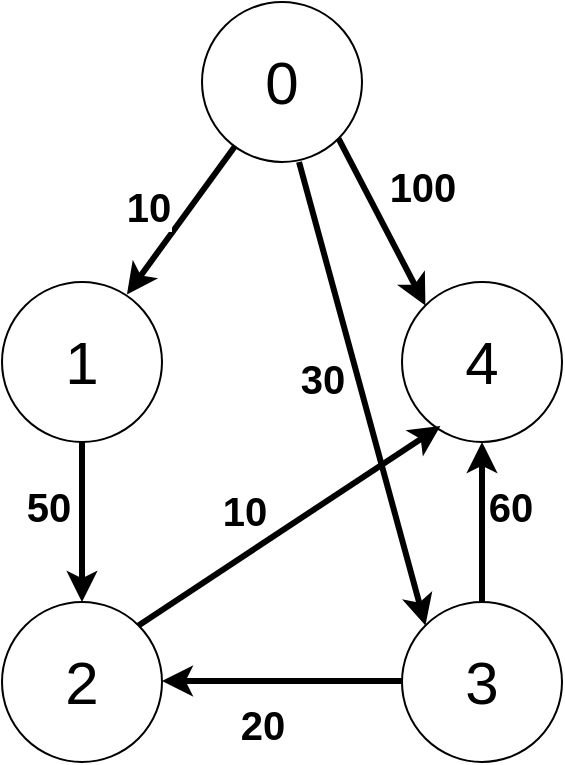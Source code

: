 <mxfile version="24.7.8">
  <diagram name="第 1 页" id="QqZRS2XZxKaMaMw2jjb2">
    <mxGraphModel dx="772" dy="465" grid="1" gridSize="10" guides="1" tooltips="1" connect="1" arrows="1" fold="1" page="1" pageScale="1" pageWidth="827" pageHeight="1169" math="0" shadow="0">
      <root>
        <mxCell id="0" />
        <mxCell id="1" parent="0" />
        <mxCell id="ZjIkVmcj6UjrSI6ll2zY-2" value="&lt;font style=&quot;font-size: 30px;&quot;&gt;0&lt;/font&gt;" style="ellipse;whiteSpace=wrap;html=1;aspect=fixed;" vertex="1" parent="1">
          <mxGeometry x="260" y="20" width="80" height="80" as="geometry" />
        </mxCell>
        <mxCell id="ZjIkVmcj6UjrSI6ll2zY-3" value="&lt;font style=&quot;font-size: 30px;&quot;&gt;1&lt;/font&gt;" style="ellipse;whiteSpace=wrap;html=1;aspect=fixed;" vertex="1" parent="1">
          <mxGeometry x="160" y="160" width="80" height="80" as="geometry" />
        </mxCell>
        <mxCell id="ZjIkVmcj6UjrSI6ll2zY-4" value="&lt;font style=&quot;font-size: 30px;&quot;&gt;4&lt;/font&gt;" style="ellipse;whiteSpace=wrap;html=1;aspect=fixed;" vertex="1" parent="1">
          <mxGeometry x="360" y="160" width="80" height="80" as="geometry" />
        </mxCell>
        <mxCell id="ZjIkVmcj6UjrSI6ll2zY-5" value="&lt;font style=&quot;font-size: 30px;&quot;&gt;2&lt;/font&gt;" style="ellipse;whiteSpace=wrap;html=1;aspect=fixed;" vertex="1" parent="1">
          <mxGeometry x="160" y="320" width="80" height="80" as="geometry" />
        </mxCell>
        <mxCell id="ZjIkVmcj6UjrSI6ll2zY-6" value="&lt;font style=&quot;font-size: 30px;&quot;&gt;3&lt;/font&gt;" style="ellipse;whiteSpace=wrap;html=1;aspect=fixed;" vertex="1" parent="1">
          <mxGeometry x="360" y="320" width="80" height="80" as="geometry" />
        </mxCell>
        <mxCell id="ZjIkVmcj6UjrSI6ll2zY-8" value="" style="endArrow=classic;html=1;rounded=0;curved=0;strokeWidth=3;" edge="1" parent="1" source="ZjIkVmcj6UjrSI6ll2zY-2">
          <mxGeometry relative="1" as="geometry">
            <mxPoint x="271" y="90" as="sourcePoint" />
            <mxPoint x="222.475" y="166.254" as="targetPoint" />
          </mxGeometry>
        </mxCell>
        <mxCell id="ZjIkVmcj6UjrSI6ll2zY-9" value="&lt;font style=&quot;font-size: 20px;&quot;&gt;&lt;b&gt;10&lt;/b&gt;&lt;/font&gt;" style="edgeLabel;resizable=0;html=1;;align=center;verticalAlign=middle;" connectable="0" vertex="1" parent="ZjIkVmcj6UjrSI6ll2zY-8">
          <mxGeometry relative="1" as="geometry">
            <mxPoint x="-17" y="-8" as="offset" />
          </mxGeometry>
        </mxCell>
        <mxCell id="ZjIkVmcj6UjrSI6ll2zY-13" value="" style="endArrow=classic;html=1;rounded=0;curved=0;strokeWidth=3;entryX=0.5;entryY=0;entryDx=0;entryDy=0;exitX=0.5;exitY=1;exitDx=0;exitDy=0;" edge="1" parent="1" source="ZjIkVmcj6UjrSI6ll2zY-3" target="ZjIkVmcj6UjrSI6ll2zY-5">
          <mxGeometry relative="1" as="geometry">
            <mxPoint x="200" y="250" as="sourcePoint" />
            <mxPoint x="149.995" y="316.254" as="targetPoint" />
          </mxGeometry>
        </mxCell>
        <mxCell id="ZjIkVmcj6UjrSI6ll2zY-14" value="&lt;font style=&quot;font-size: 20px;&quot;&gt;&lt;b&gt;50&lt;/b&gt;&lt;/font&gt;" style="edgeLabel;resizable=0;html=1;;align=center;verticalAlign=middle;" connectable="0" vertex="1" parent="ZjIkVmcj6UjrSI6ll2zY-13">
          <mxGeometry relative="1" as="geometry">
            <mxPoint x="-17" y="-8" as="offset" />
          </mxGeometry>
        </mxCell>
        <mxCell id="ZjIkVmcj6UjrSI6ll2zY-15" value="" style="endArrow=classic;html=1;rounded=0;curved=0;strokeWidth=3;entryX=0;entryY=0;entryDx=0;entryDy=0;exitX=1;exitY=1;exitDx=0;exitDy=0;" edge="1" parent="1" source="ZjIkVmcj6UjrSI6ll2zY-2" target="ZjIkVmcj6UjrSI6ll2zY-4">
          <mxGeometry relative="1" as="geometry">
            <mxPoint x="328.52" y="83.75" as="sourcePoint" />
            <mxPoint x="279.995" y="160.004" as="targetPoint" />
          </mxGeometry>
        </mxCell>
        <mxCell id="ZjIkVmcj6UjrSI6ll2zY-16" value="&lt;font style=&quot;font-size: 20px;&quot;&gt;&lt;b&gt;100&lt;/b&gt;&lt;/font&gt;" style="edgeLabel;resizable=0;html=1;;align=center;verticalAlign=middle;horizontal=1;" connectable="0" vertex="1" parent="ZjIkVmcj6UjrSI6ll2zY-15">
          <mxGeometry relative="1" as="geometry">
            <mxPoint x="20" y="-18" as="offset" />
          </mxGeometry>
        </mxCell>
        <mxCell id="ZjIkVmcj6UjrSI6ll2zY-17" value="" style="endArrow=classic;html=1;rounded=0;curved=0;strokeWidth=3;entryX=0;entryY=0;entryDx=0;entryDy=0;" edge="1" parent="1" target="ZjIkVmcj6UjrSI6ll2zY-6">
          <mxGeometry relative="1" as="geometry">
            <mxPoint x="308.52" y="100" as="sourcePoint" />
            <mxPoint x="259.995" y="176.254" as="targetPoint" />
          </mxGeometry>
        </mxCell>
        <mxCell id="ZjIkVmcj6UjrSI6ll2zY-18" value="&lt;font style=&quot;font-size: 20px;&quot;&gt;&lt;b&gt;30&lt;/b&gt;&lt;/font&gt;" style="edgeLabel;resizable=0;html=1;;align=center;verticalAlign=middle;" connectable="0" vertex="1" parent="ZjIkVmcj6UjrSI6ll2zY-17">
          <mxGeometry relative="1" as="geometry">
            <mxPoint x="-20" y="-8" as="offset" />
          </mxGeometry>
        </mxCell>
        <mxCell id="ZjIkVmcj6UjrSI6ll2zY-19" value="" style="endArrow=classic;html=1;rounded=0;curved=0;strokeWidth=3;entryX=0.24;entryY=0.9;entryDx=0;entryDy=0;entryPerimeter=0;exitX=1;exitY=0;exitDx=0;exitDy=0;" edge="1" parent="1" source="ZjIkVmcj6UjrSI6ll2zY-5" target="ZjIkVmcj6UjrSI6ll2zY-4">
          <mxGeometry relative="1" as="geometry">
            <mxPoint x="228.52" y="330" as="sourcePoint" />
            <mxPoint x="179.995" y="406.254" as="targetPoint" />
          </mxGeometry>
        </mxCell>
        <mxCell id="ZjIkVmcj6UjrSI6ll2zY-20" value="&lt;font style=&quot;font-size: 20px;&quot;&gt;&lt;b&gt;10&lt;/b&gt;&lt;/font&gt;" style="edgeLabel;resizable=0;html=1;;align=center;verticalAlign=middle;" connectable="0" vertex="1" parent="ZjIkVmcj6UjrSI6ll2zY-19">
          <mxGeometry relative="1" as="geometry">
            <mxPoint x="-23" y="-8" as="offset" />
          </mxGeometry>
        </mxCell>
        <mxCell id="ZjIkVmcj6UjrSI6ll2zY-21" value="" style="endArrow=classic;html=1;rounded=0;curved=0;strokeWidth=3;entryX=1;entryY=0.5;entryDx=0;entryDy=0;" edge="1" parent="1">
          <mxGeometry relative="1" as="geometry">
            <mxPoint x="360" y="359.5" as="sourcePoint" />
            <mxPoint x="240" y="359.5" as="targetPoint" />
          </mxGeometry>
        </mxCell>
        <mxCell id="ZjIkVmcj6UjrSI6ll2zY-22" value="&lt;font style=&quot;font-size: 20px;&quot;&gt;&lt;b&gt;20&lt;/b&gt;&lt;/font&gt;" style="edgeLabel;resizable=0;html=1;;align=center;verticalAlign=middle;" connectable="0" vertex="1" parent="ZjIkVmcj6UjrSI6ll2zY-21">
          <mxGeometry relative="1" as="geometry">
            <mxPoint x="-10" y="21" as="offset" />
          </mxGeometry>
        </mxCell>
        <mxCell id="ZjIkVmcj6UjrSI6ll2zY-23" value="" style="endArrow=classic;html=1;rounded=0;curved=0;strokeWidth=3;exitX=0.5;exitY=0;exitDx=0;exitDy=0;entryX=0.5;entryY=1;entryDx=0;entryDy=0;" edge="1" parent="1" source="ZjIkVmcj6UjrSI6ll2zY-6" target="ZjIkVmcj6UjrSI6ll2zY-4">
          <mxGeometry relative="1" as="geometry">
            <mxPoint x="404" y="320" as="sourcePoint" />
            <mxPoint x="410" y="240" as="targetPoint" />
          </mxGeometry>
        </mxCell>
        <mxCell id="ZjIkVmcj6UjrSI6ll2zY-24" value="&lt;font style=&quot;font-size: 20px;&quot;&gt;&lt;b&gt;60&lt;/b&gt;&lt;/font&gt;" style="edgeLabel;resizable=0;html=1;;align=center;verticalAlign=middle;" connectable="0" vertex="1" parent="ZjIkVmcj6UjrSI6ll2zY-23">
          <mxGeometry relative="1" as="geometry">
            <mxPoint x="14" y="-8" as="offset" />
          </mxGeometry>
        </mxCell>
      </root>
    </mxGraphModel>
  </diagram>
</mxfile>
